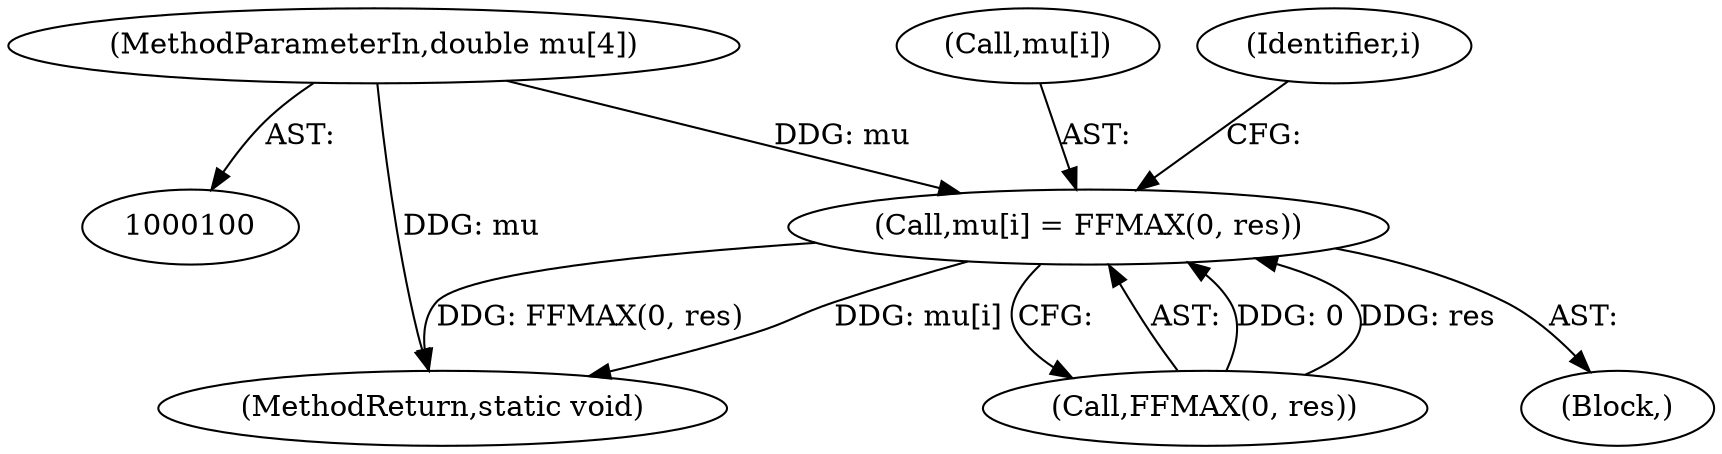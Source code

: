 digraph "0_libass_08e754612019ed84d1db0d1fc4f5798248decd75@array" {
"1000101" [label="(MethodParameterIn,double mu[4])"];
"1000292" [label="(Call,mu[i] = FFMAX(0, res))"];
"1000293" [label="(Call,mu[i])"];
"1000101" [label="(MethodParameterIn,double mu[4])"];
"1000299" [label="(MethodReturn,static void)"];
"1000296" [label="(Call,FFMAX(0, res))"];
"1000265" [label="(Identifier,i)"];
"1000292" [label="(Call,mu[i] = FFMAX(0, res))"];
"1000266" [label="(Block,)"];
"1000101" -> "1000100"  [label="AST: "];
"1000101" -> "1000299"  [label="DDG: mu"];
"1000101" -> "1000292"  [label="DDG: mu"];
"1000292" -> "1000266"  [label="AST: "];
"1000292" -> "1000296"  [label="CFG: "];
"1000293" -> "1000292"  [label="AST: "];
"1000296" -> "1000292"  [label="AST: "];
"1000265" -> "1000292"  [label="CFG: "];
"1000292" -> "1000299"  [label="DDG: mu[i]"];
"1000292" -> "1000299"  [label="DDG: FFMAX(0, res)"];
"1000296" -> "1000292"  [label="DDG: 0"];
"1000296" -> "1000292"  [label="DDG: res"];
}
